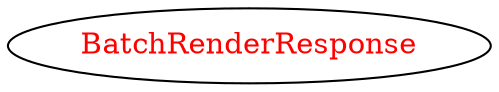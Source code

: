 digraph dependencyGraph {
 concentrate=true;
 ranksep="2.0";
 rankdir="LR"; 
 splines="ortho";
"BatchRenderResponse" [fontcolor="red"];
}